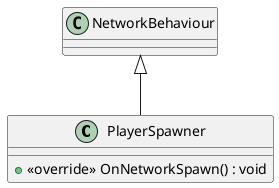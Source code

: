 @startuml
class PlayerSpawner {
    + <<override>> OnNetworkSpawn() : void
}
NetworkBehaviour <|-- PlayerSpawner
@enduml
